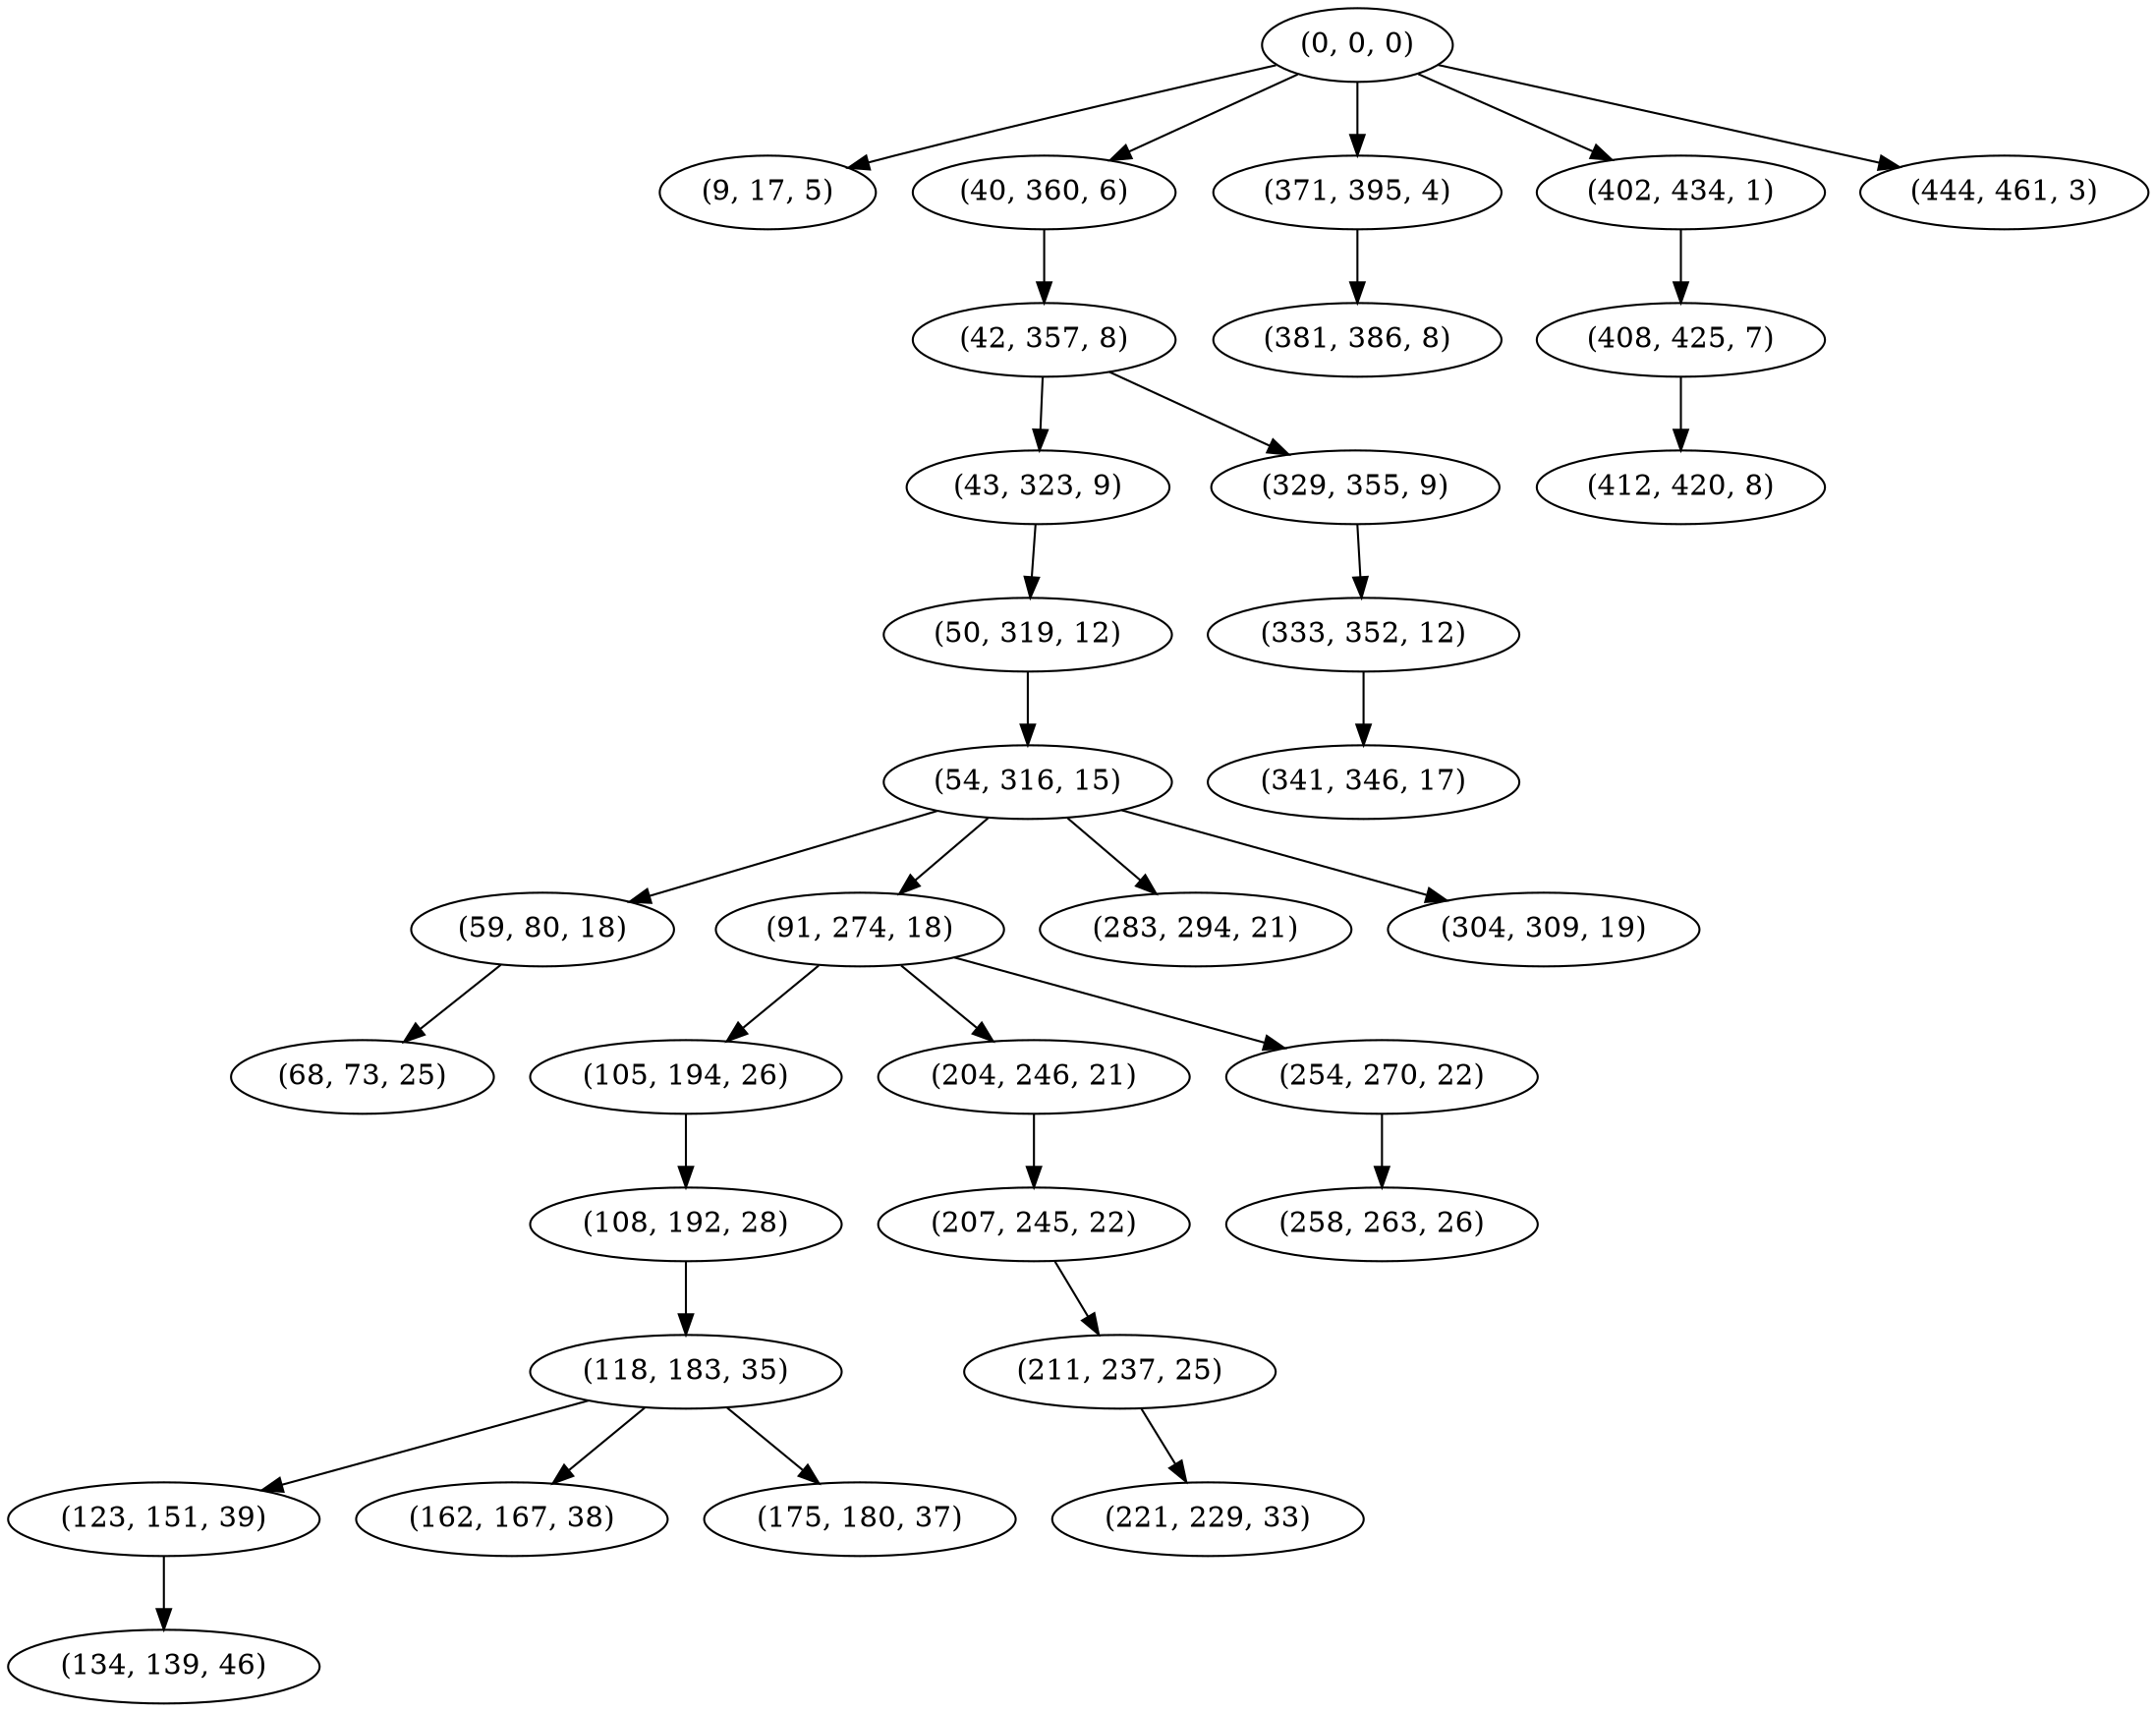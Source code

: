 digraph tree {
    "(0, 0, 0)";
    "(9, 17, 5)";
    "(40, 360, 6)";
    "(42, 357, 8)";
    "(43, 323, 9)";
    "(50, 319, 12)";
    "(54, 316, 15)";
    "(59, 80, 18)";
    "(68, 73, 25)";
    "(91, 274, 18)";
    "(105, 194, 26)";
    "(108, 192, 28)";
    "(118, 183, 35)";
    "(123, 151, 39)";
    "(134, 139, 46)";
    "(162, 167, 38)";
    "(175, 180, 37)";
    "(204, 246, 21)";
    "(207, 245, 22)";
    "(211, 237, 25)";
    "(221, 229, 33)";
    "(254, 270, 22)";
    "(258, 263, 26)";
    "(283, 294, 21)";
    "(304, 309, 19)";
    "(329, 355, 9)";
    "(333, 352, 12)";
    "(341, 346, 17)";
    "(371, 395, 4)";
    "(381, 386, 8)";
    "(402, 434, 1)";
    "(408, 425, 7)";
    "(412, 420, 8)";
    "(444, 461, 3)";
    "(0, 0, 0)" -> "(9, 17, 5)";
    "(0, 0, 0)" -> "(40, 360, 6)";
    "(0, 0, 0)" -> "(371, 395, 4)";
    "(0, 0, 0)" -> "(402, 434, 1)";
    "(0, 0, 0)" -> "(444, 461, 3)";
    "(40, 360, 6)" -> "(42, 357, 8)";
    "(42, 357, 8)" -> "(43, 323, 9)";
    "(42, 357, 8)" -> "(329, 355, 9)";
    "(43, 323, 9)" -> "(50, 319, 12)";
    "(50, 319, 12)" -> "(54, 316, 15)";
    "(54, 316, 15)" -> "(59, 80, 18)";
    "(54, 316, 15)" -> "(91, 274, 18)";
    "(54, 316, 15)" -> "(283, 294, 21)";
    "(54, 316, 15)" -> "(304, 309, 19)";
    "(59, 80, 18)" -> "(68, 73, 25)";
    "(91, 274, 18)" -> "(105, 194, 26)";
    "(91, 274, 18)" -> "(204, 246, 21)";
    "(91, 274, 18)" -> "(254, 270, 22)";
    "(105, 194, 26)" -> "(108, 192, 28)";
    "(108, 192, 28)" -> "(118, 183, 35)";
    "(118, 183, 35)" -> "(123, 151, 39)";
    "(118, 183, 35)" -> "(162, 167, 38)";
    "(118, 183, 35)" -> "(175, 180, 37)";
    "(123, 151, 39)" -> "(134, 139, 46)";
    "(204, 246, 21)" -> "(207, 245, 22)";
    "(207, 245, 22)" -> "(211, 237, 25)";
    "(211, 237, 25)" -> "(221, 229, 33)";
    "(254, 270, 22)" -> "(258, 263, 26)";
    "(329, 355, 9)" -> "(333, 352, 12)";
    "(333, 352, 12)" -> "(341, 346, 17)";
    "(371, 395, 4)" -> "(381, 386, 8)";
    "(402, 434, 1)" -> "(408, 425, 7)";
    "(408, 425, 7)" -> "(412, 420, 8)";
}
